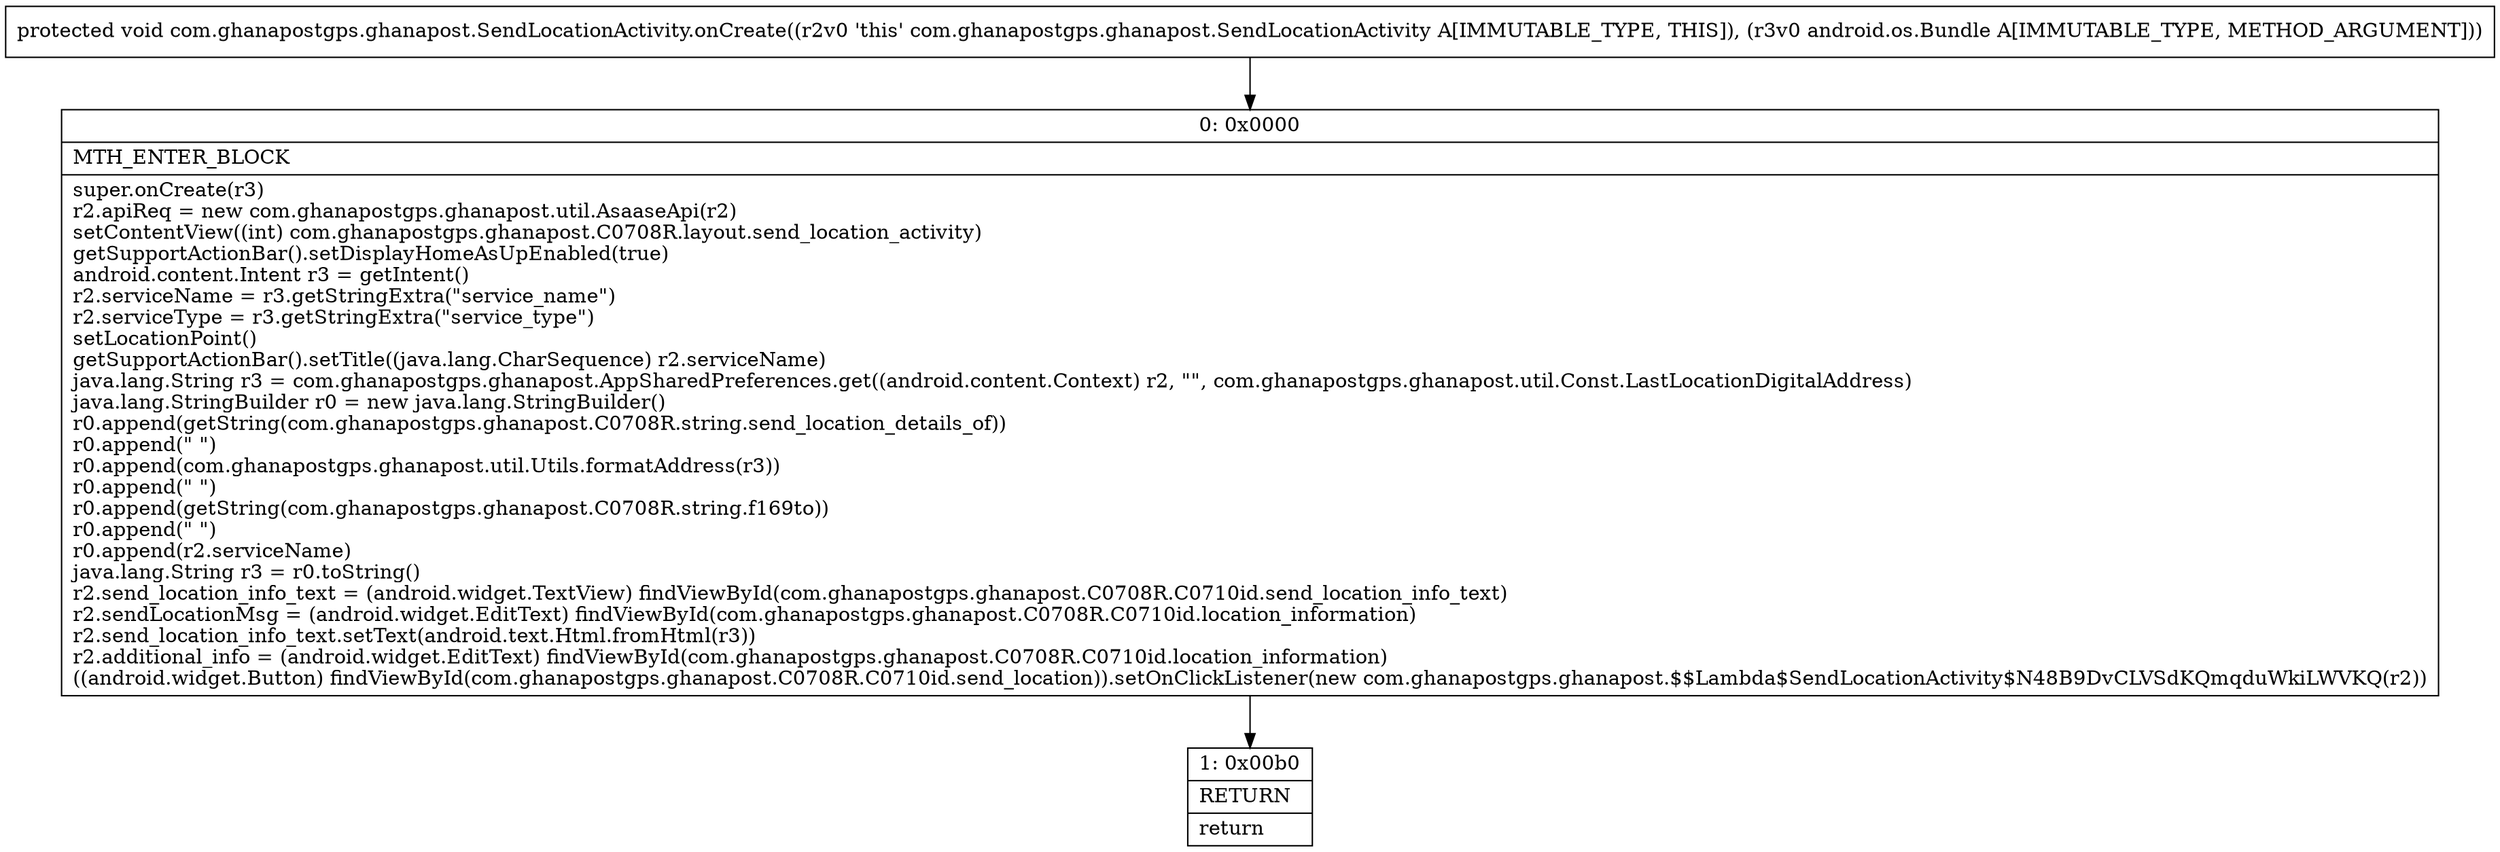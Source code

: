 digraph "CFG forcom.ghanapostgps.ghanapost.SendLocationActivity.onCreate(Landroid\/os\/Bundle;)V" {
Node_0 [shape=record,label="{0\:\ 0x0000|MTH_ENTER_BLOCK\l|super.onCreate(r3)\lr2.apiReq = new com.ghanapostgps.ghanapost.util.AsaaseApi(r2)\lsetContentView((int) com.ghanapostgps.ghanapost.C0708R.layout.send_location_activity)\lgetSupportActionBar().setDisplayHomeAsUpEnabled(true)\landroid.content.Intent r3 = getIntent()\lr2.serviceName = r3.getStringExtra(\"service_name\")\lr2.serviceType = r3.getStringExtra(\"service_type\")\lsetLocationPoint()\lgetSupportActionBar().setTitle((java.lang.CharSequence) r2.serviceName)\ljava.lang.String r3 = com.ghanapostgps.ghanapost.AppSharedPreferences.get((android.content.Context) r2, \"\", com.ghanapostgps.ghanapost.util.Const.LastLocationDigitalAddress)\ljava.lang.StringBuilder r0 = new java.lang.StringBuilder()\lr0.append(getString(com.ghanapostgps.ghanapost.C0708R.string.send_location_details_of))\lr0.append(\" \")\lr0.append(com.ghanapostgps.ghanapost.util.Utils.formatAddress(r3))\lr0.append(\" \")\lr0.append(getString(com.ghanapostgps.ghanapost.C0708R.string.f169to))\lr0.append(\" \")\lr0.append(r2.serviceName)\ljava.lang.String r3 = r0.toString()\lr2.send_location_info_text = (android.widget.TextView) findViewById(com.ghanapostgps.ghanapost.C0708R.C0710id.send_location_info_text)\lr2.sendLocationMsg = (android.widget.EditText) findViewById(com.ghanapostgps.ghanapost.C0708R.C0710id.location_information)\lr2.send_location_info_text.setText(android.text.Html.fromHtml(r3))\lr2.additional_info = (android.widget.EditText) findViewById(com.ghanapostgps.ghanapost.C0708R.C0710id.location_information)\l((android.widget.Button) findViewById(com.ghanapostgps.ghanapost.C0708R.C0710id.send_location)).setOnClickListener(new com.ghanapostgps.ghanapost.$$Lambda$SendLocationActivity$N48B9DvCLVSdKQmqduWkiLWVKQ(r2))\l}"];
Node_1 [shape=record,label="{1\:\ 0x00b0|RETURN\l|return\l}"];
MethodNode[shape=record,label="{protected void com.ghanapostgps.ghanapost.SendLocationActivity.onCreate((r2v0 'this' com.ghanapostgps.ghanapost.SendLocationActivity A[IMMUTABLE_TYPE, THIS]), (r3v0 android.os.Bundle A[IMMUTABLE_TYPE, METHOD_ARGUMENT])) }"];
MethodNode -> Node_0;
Node_0 -> Node_1;
}

